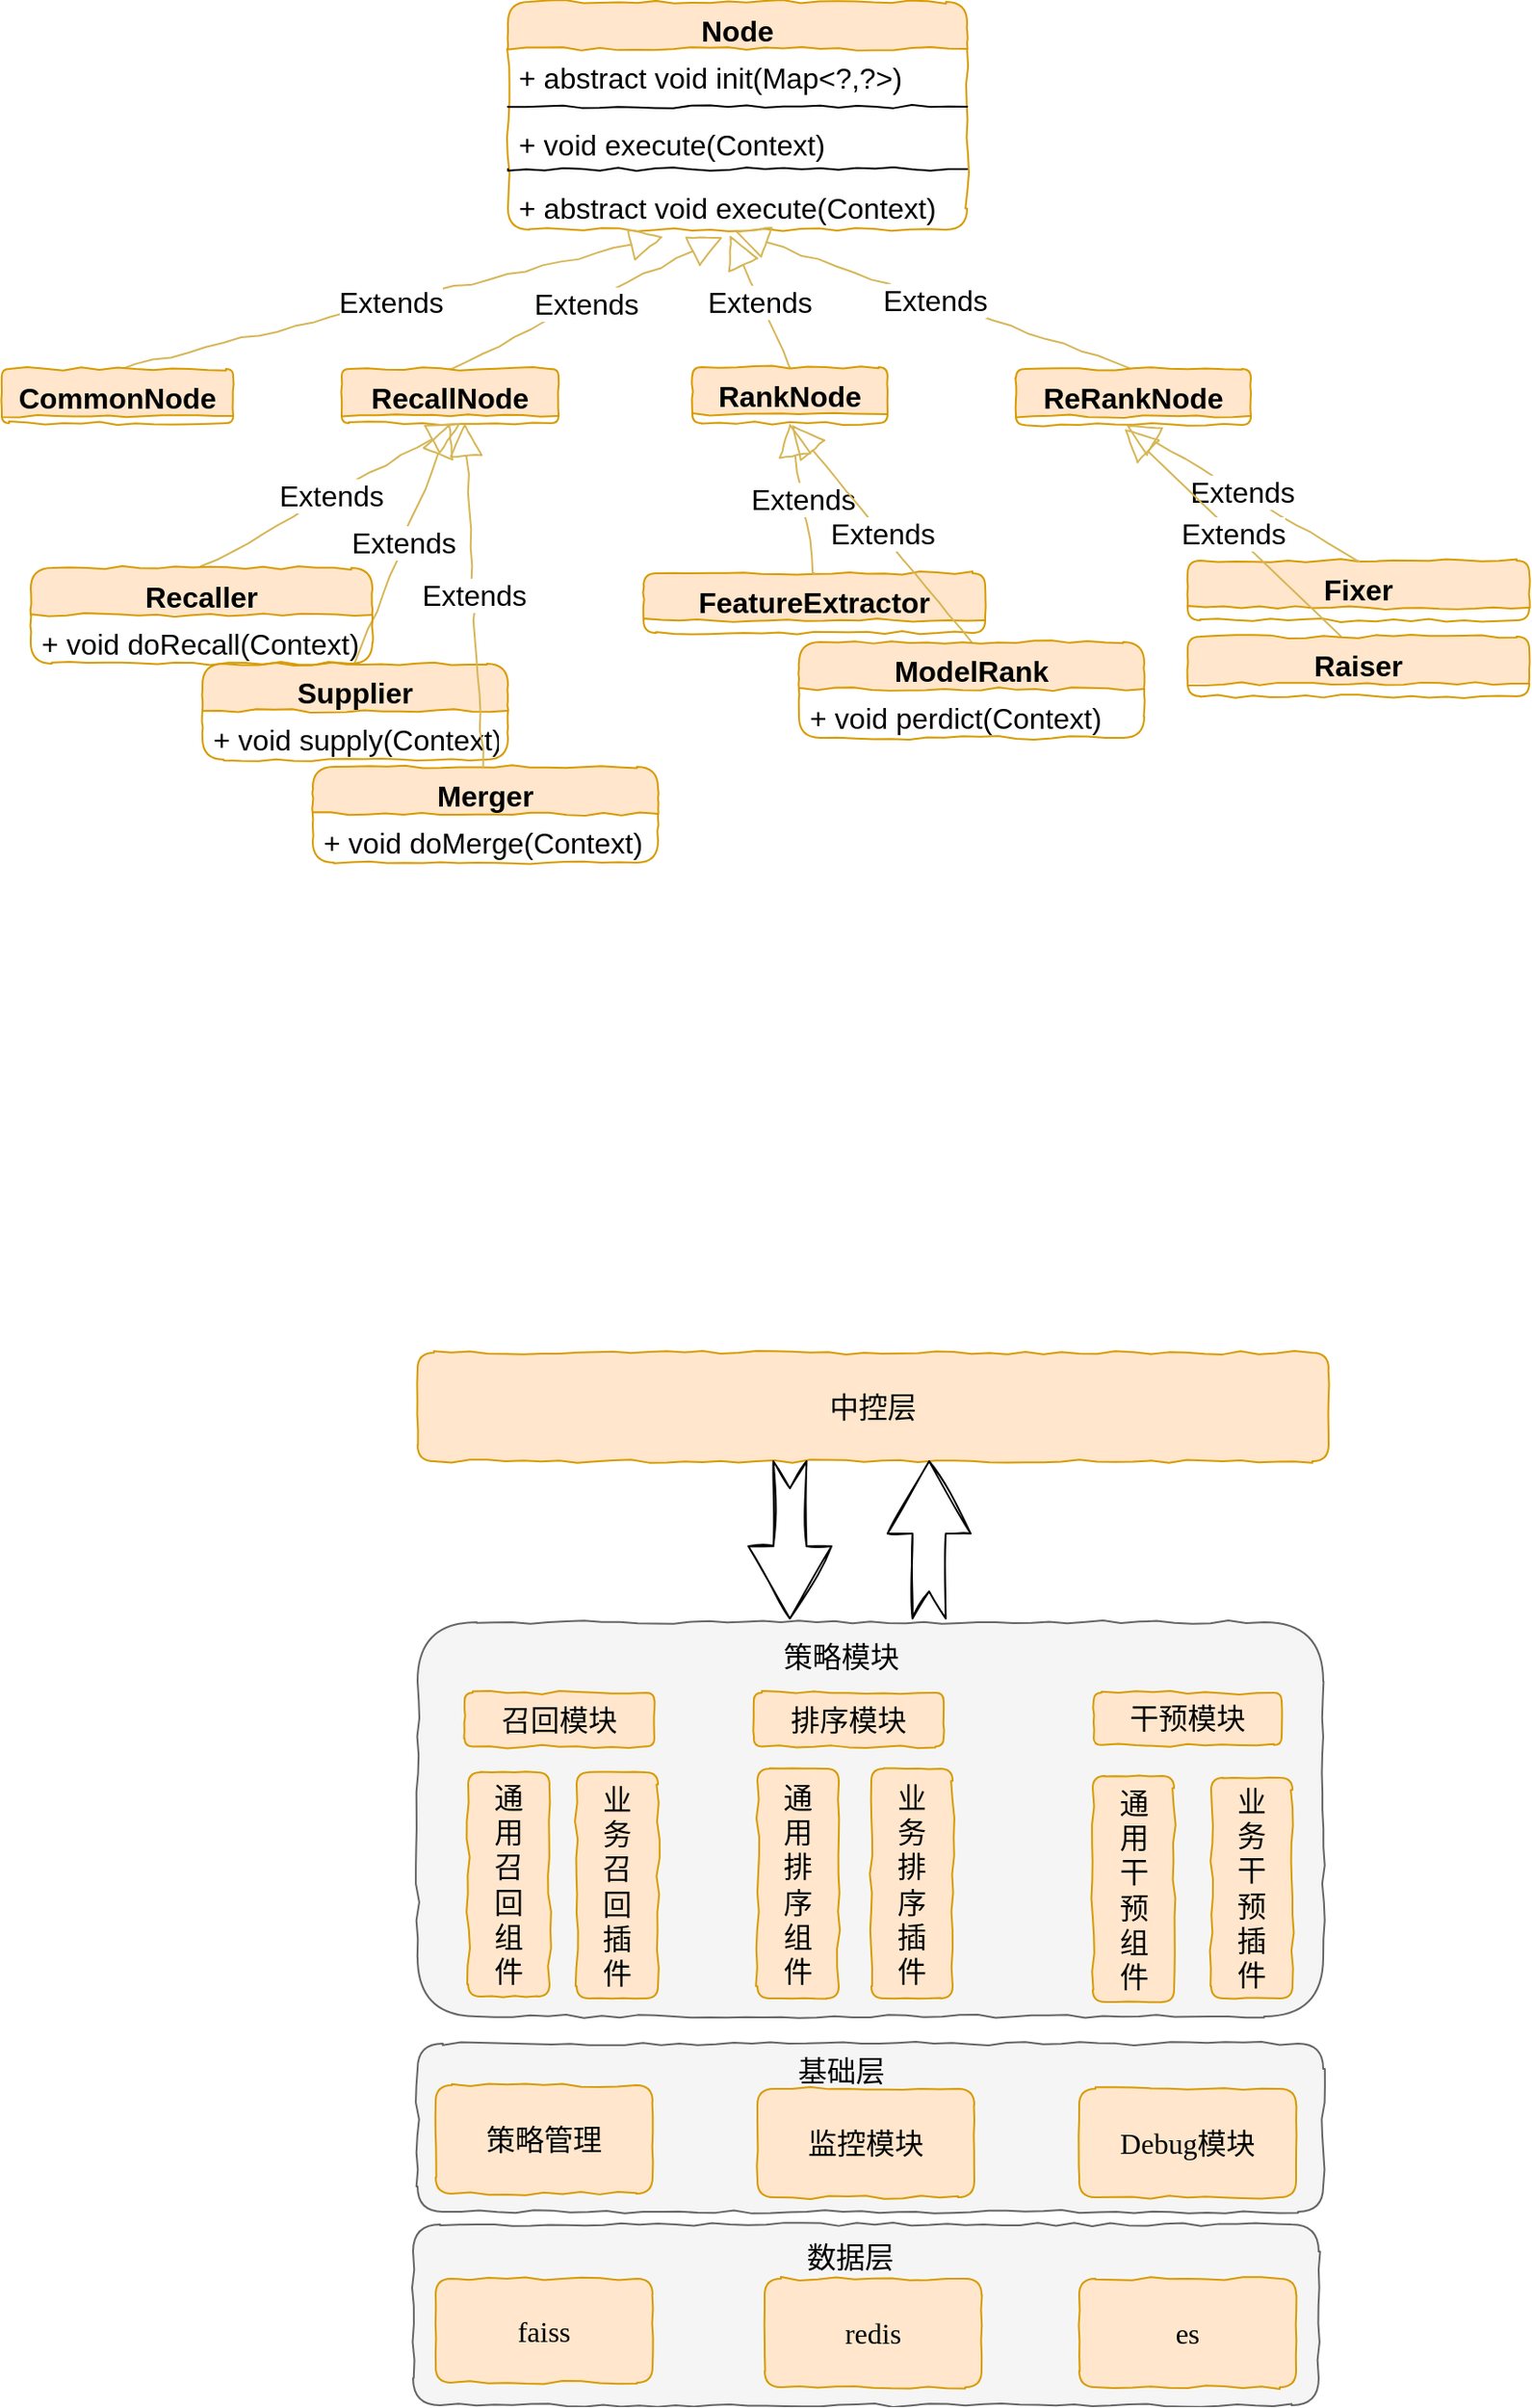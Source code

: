 <mxfile version="13.8.1" type="github">
  <diagram id="fRViq0NgBLvrVwMX1baH" name="第 1 页">
    <mxGraphModel dx="1422" dy="762" grid="0" gridSize="10" guides="1" tooltips="1" connect="1" arrows="1" fold="1" page="1" pageScale="1" pageWidth="900" pageHeight="1600" background="none" math="0" shadow="0">
      <root>
        <mxCell id="0" />
        <mxCell id="1" parent="0" />
        <mxCell id="e9yI4p96smnYWFxEh_gX-39" value="" style="rounded=1;whiteSpace=wrap;html=1;comic=1;fontFamily=Lucida Console;fontSize=16;fillColor=#f5f5f5;strokeColor=#666666;fontColor=#333333;sketch=0;container=1;" vertex="1" parent="1">
          <mxGeometry x="280.5" y="1310" width="501" height="100" as="geometry" />
        </mxCell>
        <mxCell id="e9yI4p96smnYWFxEh_gX-35" value="faiss" style="rounded=1;whiteSpace=wrap;html=1;comic=1;sketch=0;fontFamily=Lucida Console;fontSize=16;fillColor=#ffe6cc;strokeColor=#d79b00;" vertex="1" parent="e9yI4p96smnYWFxEh_gX-39">
          <mxGeometry x="12.5" y="30" width="120" height="57.5" as="geometry" />
        </mxCell>
        <mxCell id="e9yI4p96smnYWFxEh_gX-41" value="数据层" style="text;html=1;strokeColor=none;fillColor=none;align=center;verticalAlign=middle;whiteSpace=wrap;rounded=1;comic=1;fontFamily=Lucida Console;fontSize=16;" vertex="1" parent="e9yI4p96smnYWFxEh_gX-39">
          <mxGeometry x="189.5" y="10.0" width="105" height="16.515" as="geometry" />
        </mxCell>
        <mxCell id="e9yI4p96smnYWFxEh_gX-31" value="" style="rounded=1;whiteSpace=wrap;html=1;comic=1;fontFamily=Lucida Console;fontSize=16;fillColor=#f5f5f5;strokeColor=#666666;fontColor=#333333;sketch=0;container=1;" vertex="1" parent="1">
          <mxGeometry x="283" y="1210" width="501" height="93" as="geometry" />
        </mxCell>
        <mxCell id="e9yI4p96smnYWFxEh_gX-40" value="基础层" style="text;html=1;strokeColor=none;fillColor=none;align=center;verticalAlign=middle;whiteSpace=wrap;rounded=1;comic=1;fontFamily=Lucida Console;fontSize=16;" vertex="1" parent="e9yI4p96smnYWFxEh_gX-31">
          <mxGeometry x="182" y="6.49" width="105" height="16.515" as="geometry" />
        </mxCell>
        <mxCell id="e9yI4p96smnYWFxEh_gX-4" value="" style="rounded=1;whiteSpace=wrap;html=1;comic=1;fontFamily=Lucida Console;fontSize=16;fillColor=#f5f5f5;strokeColor=#666666;fontColor=#333333;sketch=0;container=1;" vertex="1" parent="1">
          <mxGeometry x="283" y="977" width="501" height="218" as="geometry" />
        </mxCell>
        <mxCell id="e9yI4p96smnYWFxEh_gX-7" value="召回模块" style="rounded=1;whiteSpace=wrap;html=1;comic=1;fontFamily=Lucida Console;fontSize=16;fillColor=#ffe6cc;strokeColor=#d79b00;" vertex="1" parent="e9yI4p96smnYWFxEh_gX-4">
          <mxGeometry x="26" y="38.997" width="105" height="29.727" as="geometry" />
        </mxCell>
        <mxCell id="e9yI4p96smnYWFxEh_gX-23" value="排序模块" style="rounded=1;whiteSpace=wrap;html=1;comic=1;fontFamily=Lucida Console;fontSize=16;fillColor=#ffe6cc;strokeColor=#d79b00;" vertex="1" parent="e9yI4p96smnYWFxEh_gX-4">
          <mxGeometry x="186" y="39.001" width="105" height="29.727" as="geometry" />
        </mxCell>
        <mxCell id="e9yI4p96smnYWFxEh_gX-8" value="干预模块" style="rounded=1;whiteSpace=wrap;html=1;comic=1;fontFamily=Lucida Console;fontSize=16;fillColor=#ffe6cc;strokeColor=#d79b00;" vertex="1" parent="e9yI4p96smnYWFxEh_gX-4">
          <mxGeometry x="374" y="38.997" width="104" height="28.902" as="geometry" />
        </mxCell>
        <mxCell id="e9yI4p96smnYWFxEh_gX-5" value="策略模块" style="text;html=1;strokeColor=none;fillColor=none;align=center;verticalAlign=middle;whiteSpace=wrap;rounded=1;comic=1;fontFamily=Lucida Console;fontSize=16;" vertex="1" parent="e9yI4p96smnYWFxEh_gX-4">
          <mxGeometry x="182" y="11.0" width="105" height="16.515" as="geometry" />
        </mxCell>
        <mxCell id="Ot1YciX9l12-jg-z9SYE-7" value="Node" style="swimlane;fontStyle=1;align=center;verticalAlign=top;childLayout=stackLayout;horizontal=1;startSize=26;horizontalStack=0;resizeParent=1;resizeParentMax=0;resizeLast=0;collapsible=1;marginBottom=0;fillColor=#ffe6cc;strokeColor=#d79b00;fontSize=16;comic=1;rounded=1;" parent="1" vertex="1">
          <mxGeometry x="333" y="81" width="254" height="126" as="geometry">
            <mxRectangle x="256" y="230" width="67" height="26" as="alternateBounds" />
          </mxGeometry>
        </mxCell>
        <mxCell id="Ot1YciX9l12-jg-z9SYE-19" value="+ abstract void init(Map&lt;?,?&gt;)" style="text;strokeColor=none;fillColor=none;align=left;verticalAlign=top;spacingLeft=4;spacingRight=4;overflow=hidden;rotatable=0;points=[[0,0.5],[1,0.5]];portConstraint=eastwest;fontSize=16;rounded=1;" parent="Ot1YciX9l12-jg-z9SYE-7" vertex="1">
          <mxGeometry y="26" width="254" height="27" as="geometry" />
        </mxCell>
        <mxCell id="Ot1YciX9l12-jg-z9SYE-24" value="" style="line;strokeWidth=1;fillColor=none;align=left;verticalAlign=middle;spacingTop=-1;spacingLeft=3;spacingRight=3;rotatable=0;labelPosition=right;points=[];portConstraint=eastwest;comic=1;" parent="Ot1YciX9l12-jg-z9SYE-7" vertex="1">
          <mxGeometry y="53" width="254" height="10" as="geometry" />
        </mxCell>
        <mxCell id="Ot1YciX9l12-jg-z9SYE-20" value="+ void execute(Context)" style="text;align=left;verticalAlign=top;spacingLeft=4;spacingRight=4;overflow=hidden;rotatable=0;points=[[0,0.5],[1,0.5]];portConstraint=eastwest;fontSize=16;rounded=1;labelBorderColor=none;" parent="Ot1YciX9l12-jg-z9SYE-7" vertex="1">
          <mxGeometry y="63" width="254" height="24" as="geometry" />
        </mxCell>
        <mxCell id="Ot1YciX9l12-jg-z9SYE-26" value="" style="line;strokeWidth=1;fillColor=none;align=left;verticalAlign=middle;spacingTop=-1;spacingLeft=3;spacingRight=3;rotatable=0;labelPosition=right;points=[];portConstraint=eastwest;comic=1;" parent="Ot1YciX9l12-jg-z9SYE-7" vertex="1">
          <mxGeometry y="87" width="254" height="11" as="geometry" />
        </mxCell>
        <mxCell id="Ot1YciX9l12-jg-z9SYE-10" value="+ abstract void execute(Context)" style="text;strokeColor=none;fillColor=none;align=left;verticalAlign=top;spacingLeft=4;spacingRight=4;overflow=hidden;rotatable=0;points=[[0,0.5],[1,0.5]];portConstraint=eastwest;fontSize=16;rounded=1;fontFamily=Helvetica;" parent="Ot1YciX9l12-jg-z9SYE-7" vertex="1">
          <mxGeometry y="98" width="254" height="28" as="geometry" />
        </mxCell>
        <mxCell id="Ot1YciX9l12-jg-z9SYE-27" value="Extends" style="endArrow=block;endSize=16;endFill=0;html=1;fontFamily=Helvetica;fontSize=16;entryX=0.467;entryY=1.143;entryDx=0;entryDy=0;entryPerimeter=0;fillColor=#fff2cc;strokeColor=#d6b656;comic=1;exitX=0.5;exitY=0;exitDx=0;exitDy=0;" parent="1" source="Ot1YciX9l12-jg-z9SYE-32" target="Ot1YciX9l12-jg-z9SYE-10" edge="1">
          <mxGeometry width="160" relative="1" as="geometry">
            <mxPoint x="271" y="310" as="sourcePoint" />
            <mxPoint x="479" y="248" as="targetPoint" />
          </mxGeometry>
        </mxCell>
        <mxCell id="Ot1YciX9l12-jg-z9SYE-40" value="Extends" style="endArrow=block;endSize=16;endFill=0;html=1;fontFamily=Helvetica;fontSize=16;entryX=0.483;entryY=1.107;entryDx=0;entryDy=0;entryPerimeter=0;fillColor=#fff2cc;strokeColor=#d6b656;comic=1;exitX=0.5;exitY=0;exitDx=0;exitDy=0;" parent="1" source="Ot1YciX9l12-jg-z9SYE-38" target="Ot1YciX9l12-jg-z9SYE-10" edge="1">
          <mxGeometry width="160" relative="1" as="geometry">
            <mxPoint x="373" y="325" as="sourcePoint" />
            <mxPoint x="603.473" y="253.004" as="targetPoint" />
          </mxGeometry>
        </mxCell>
        <mxCell id="Ot1YciX9l12-jg-z9SYE-42" value="Extends" style="endArrow=block;endSize=16;endFill=0;html=1;fontFamily=Helvetica;fontSize=16;fillColor=#fff2cc;strokeColor=#d6b656;comic=1;entryX=0.495;entryY=1.036;entryDx=0;entryDy=0;entryPerimeter=0;exitX=0.5;exitY=0;exitDx=0;exitDy=0;" parent="1" source="Ot1YciX9l12-jg-z9SYE-41" target="Ot1YciX9l12-jg-z9SYE-10" edge="1">
          <mxGeometry width="160" relative="1" as="geometry">
            <mxPoint x="418" y="264" as="sourcePoint" />
            <mxPoint x="432" y="220" as="targetPoint" />
          </mxGeometry>
        </mxCell>
        <mxCell id="Ot1YciX9l12-jg-z9SYE-41" value="ReRankNode" style="swimlane;fontStyle=1;align=center;verticalAlign=top;childLayout=stackLayout;horizontal=1;startSize=26;horizontalStack=0;resizeParent=1;resizeParentMax=0;resizeLast=0;collapsible=1;marginBottom=0;fillColor=#ffe6cc;strokeColor=#d79b00;fontSize=16;comic=1;rounded=1;" parent="1" vertex="1">
          <mxGeometry x="614" y="284" width="130" height="31" as="geometry">
            <mxRectangle x="256" y="230" width="67" height="26" as="alternateBounds" />
          </mxGeometry>
        </mxCell>
        <mxCell id="Ot1YciX9l12-jg-z9SYE-38" value="RankNode" style="swimlane;fontStyle=1;align=center;verticalAlign=top;childLayout=stackLayout;horizontal=1;startSize=26;horizontalStack=0;resizeParent=1;resizeParentMax=0;resizeLast=0;collapsible=1;marginBottom=0;fillColor=#ffe6cc;strokeColor=#d79b00;fontSize=16;comic=1;rounded=1;" parent="1" vertex="1">
          <mxGeometry x="435" y="283" width="108" height="31" as="geometry">
            <mxRectangle x="256" y="230" width="67" height="26" as="alternateBounds" />
          </mxGeometry>
        </mxCell>
        <mxCell id="Ot1YciX9l12-jg-z9SYE-32" value="RecallNode" style="swimlane;fontStyle=1;align=center;verticalAlign=top;childLayout=stackLayout;horizontal=1;startSize=26;horizontalStack=0;resizeParent=1;resizeParentMax=0;resizeLast=0;collapsible=1;marginBottom=0;fillColor=#ffe6cc;strokeColor=#d79b00;fontSize=16;comic=1;rounded=1;" parent="1" vertex="1">
          <mxGeometry x="241" y="284" width="120" height="30" as="geometry">
            <mxRectangle x="256" y="230" width="67" height="26" as="alternateBounds" />
          </mxGeometry>
        </mxCell>
        <mxCell id="Ot1YciX9l12-jg-z9SYE-44" value="Extends" style="endArrow=block;endSize=16;endFill=0;html=1;fontFamily=Helvetica;fontSize=16;fillColor=#fff2cc;strokeColor=#d6b656;comic=1;exitX=0.5;exitY=0;exitDx=0;exitDy=0;" parent="1" source="Ot1YciX9l12-jg-z9SYE-43" edge="1">
          <mxGeometry width="160" relative="1" as="geometry">
            <mxPoint x="336.1" y="516.99" as="sourcePoint" />
            <mxPoint x="419" y="211" as="targetPoint" />
          </mxGeometry>
        </mxCell>
        <mxCell id="Ot1YciX9l12-jg-z9SYE-43" value="CommonNode" style="swimlane;fontStyle=1;align=center;verticalAlign=top;childLayout=stackLayout;horizontal=1;startSize=26;horizontalStack=0;resizeParent=1;resizeParentMax=0;resizeLast=0;collapsible=1;marginBottom=0;fillColor=#ffe6cc;strokeColor=#d79b00;fontSize=16;comic=1;rounded=1;arcSize=37;" parent="1" vertex="1">
          <mxGeometry x="53" y="284" width="128" height="30" as="geometry">
            <mxRectangle x="256" y="230" width="67" height="26" as="alternateBounds" />
          </mxGeometry>
        </mxCell>
        <mxCell id="Ot1YciX9l12-jg-z9SYE-46" value="Extends" style="endArrow=block;endSize=16;endFill=0;html=1;fontFamily=Helvetica;fontSize=16;entryX=0.467;entryY=1.143;entryDx=0;entryDy=0;entryPerimeter=0;fillColor=#fff2cc;strokeColor=#d6b656;comic=1;exitX=0.5;exitY=0;exitDx=0;exitDy=0;" parent="1" source="Ot1YciX9l12-jg-z9SYE-45" edge="1">
          <mxGeometry width="160" relative="1" as="geometry">
            <mxPoint x="191" y="387" as="sourcePoint" />
            <mxPoint x="306.973" y="314.004" as="targetPoint" />
          </mxGeometry>
        </mxCell>
        <mxCell id="Ot1YciX9l12-jg-z9SYE-51" value="Extends" style="endArrow=block;endSize=16;endFill=0;html=1;fontFamily=Helvetica;fontSize=16;fillColor=#fff2cc;strokeColor=#d6b656;comic=1;exitX=0.5;exitY=0;exitDx=0;exitDy=0;entryX=0.5;entryY=1;entryDx=0;entryDy=0;" parent="1" source="Ot1YciX9l12-jg-z9SYE-48" target="Ot1YciX9l12-jg-z9SYE-32" edge="1">
          <mxGeometry width="160" relative="1" as="geometry">
            <mxPoint x="303" y="395" as="sourcePoint" />
            <mxPoint x="308" y="315" as="targetPoint" />
          </mxGeometry>
        </mxCell>
        <mxCell id="Ot1YciX9l12-jg-z9SYE-48" value="Supplier" style="swimlane;fontStyle=1;align=center;verticalAlign=top;childLayout=stackLayout;horizontal=1;startSize=26;horizontalStack=0;resizeParent=1;resizeParentMax=0;resizeLast=0;collapsible=1;marginBottom=0;fillColor=#ffe6cc;strokeColor=#d79b00;fontSize=16;comic=1;rounded=1;" parent="1" vertex="1">
          <mxGeometry x="164" y="447" width="169" height="53" as="geometry">
            <mxRectangle x="256" y="230" width="67" height="26" as="alternateBounds" />
          </mxGeometry>
        </mxCell>
        <mxCell id="Ot1YciX9l12-jg-z9SYE-49" value="+ void supply(Context)" style="text;strokeColor=none;fillColor=none;align=left;verticalAlign=top;spacingLeft=4;spacingRight=4;overflow=hidden;rotatable=0;points=[[0,0.5],[1,0.5]];portConstraint=eastwest;fontSize=16;rounded=1;" parent="Ot1YciX9l12-jg-z9SYE-48" vertex="1">
          <mxGeometry y="26" width="169" height="27" as="geometry" />
        </mxCell>
        <mxCell id="Ot1YciX9l12-jg-z9SYE-45" value="Recaller&#xa;" style="swimlane;fontStyle=1;align=center;verticalAlign=top;childLayout=stackLayout;horizontal=1;startSize=26;horizontalStack=0;resizeParent=1;resizeParentMax=0;resizeLast=0;collapsible=1;marginBottom=0;fillColor=#ffe6cc;strokeColor=#d79b00;fontSize=16;comic=1;rounded=1;" parent="1" vertex="1">
          <mxGeometry x="69" y="394" width="189" height="53" as="geometry">
            <mxRectangle x="256" y="230" width="67" height="26" as="alternateBounds" />
          </mxGeometry>
        </mxCell>
        <mxCell id="Ot1YciX9l12-jg-z9SYE-47" value="+ void doRecall(Context)" style="text;strokeColor=none;fillColor=none;align=left;verticalAlign=top;spacingLeft=4;spacingRight=4;overflow=hidden;rotatable=0;points=[[0,0.5],[1,0.5]];portConstraint=eastwest;fontSize=16;rounded=1;" parent="Ot1YciX9l12-jg-z9SYE-45" vertex="1">
          <mxGeometry y="26" width="189" height="27" as="geometry" />
        </mxCell>
        <mxCell id="Ot1YciX9l12-jg-z9SYE-53" value="Merger" style="swimlane;fontStyle=1;align=center;verticalAlign=top;childLayout=stackLayout;horizontal=1;startSize=26;horizontalStack=0;resizeParent=1;resizeParentMax=0;resizeLast=0;collapsible=1;marginBottom=0;fillColor=#ffe6cc;strokeColor=#d79b00;fontSize=16;comic=1;rounded=1;" parent="1" vertex="1">
          <mxGeometry x="225" y="504" width="191" height="53" as="geometry">
            <mxRectangle x="256" y="230" width="67" height="26" as="alternateBounds" />
          </mxGeometry>
        </mxCell>
        <mxCell id="Ot1YciX9l12-jg-z9SYE-54" value="+ void doMerge(Context)" style="text;strokeColor=none;fillColor=none;align=left;verticalAlign=top;spacingLeft=4;spacingRight=4;overflow=hidden;rotatable=0;points=[[0,0.5],[1,0.5]];portConstraint=eastwest;fontSize=16;rounded=1;" parent="Ot1YciX9l12-jg-z9SYE-53" vertex="1">
          <mxGeometry y="26" width="191" height="27" as="geometry" />
        </mxCell>
        <mxCell id="Ot1YciX9l12-jg-z9SYE-55" value="Extends" style="endArrow=block;endSize=16;endFill=0;html=1;fontFamily=Helvetica;fontSize=16;fillColor=#fff2cc;strokeColor=#d6b656;comic=1;" parent="1" source="Ot1YciX9l12-jg-z9SYE-53" edge="1">
          <mxGeometry width="160" relative="1" as="geometry">
            <mxPoint x="347" y="494" as="sourcePoint" />
            <mxPoint x="309" y="314" as="targetPoint" />
          </mxGeometry>
        </mxCell>
        <mxCell id="Ot1YciX9l12-jg-z9SYE-56" value="FeatureExtractor" style="swimlane;fontStyle=1;align=center;verticalAlign=top;childLayout=stackLayout;horizontal=1;startSize=26;horizontalStack=0;resizeParent=1;resizeParentMax=0;resizeLast=0;collapsible=1;marginBottom=0;fillColor=#ffe6cc;strokeColor=#d79b00;fontSize=16;comic=1;rounded=1;" parent="1" vertex="1">
          <mxGeometry x="408" y="397" width="189" height="33" as="geometry">
            <mxRectangle x="256" y="230" width="67" height="26" as="alternateBounds" />
          </mxGeometry>
        </mxCell>
        <mxCell id="Ot1YciX9l12-jg-z9SYE-58" value="Extends" style="endArrow=block;endSize=16;endFill=0;html=1;fontFamily=Helvetica;fontSize=16;fillColor=#fff2cc;strokeColor=#d6b656;comic=1;entryX=0.5;entryY=1;entryDx=0;entryDy=0;exitX=0.5;exitY=0;exitDx=0;exitDy=0;" parent="1" source="Ot1YciX9l12-jg-z9SYE-56" target="Ot1YciX9l12-jg-z9SYE-38" edge="1">
          <mxGeometry width="160" relative="1" as="geometry">
            <mxPoint x="735.27" y="401.99" as="sourcePoint" />
            <mxPoint x="515" y="325.998" as="targetPoint" />
          </mxGeometry>
        </mxCell>
        <mxCell id="Ot1YciX9l12-jg-z9SYE-62" value="Extends" style="endArrow=block;endSize=16;endFill=0;html=1;fontFamily=Helvetica;fontSize=16;fillColor=#fff2cc;strokeColor=#d6b656;comic=1;exitX=0.5;exitY=0;exitDx=0;exitDy=0;" parent="1" source="Ot1YciX9l12-jg-z9SYE-60" edge="1">
          <mxGeometry width="160" relative="1" as="geometry">
            <mxPoint x="650.5" y="423" as="sourcePoint" />
            <mxPoint x="490" y="315" as="targetPoint" />
          </mxGeometry>
        </mxCell>
        <mxCell id="Ot1YciX9l12-jg-z9SYE-60" value="ModelRank" style="swimlane;fontStyle=1;align=center;verticalAlign=top;childLayout=stackLayout;horizontal=1;startSize=26;horizontalStack=0;resizeParent=1;resizeParentMax=0;resizeLast=0;collapsible=1;marginBottom=0;fillColor=#ffe6cc;strokeColor=#d79b00;fontSize=16;comic=1;rounded=1;" parent="1" vertex="1">
          <mxGeometry x="494" y="435" width="191" height="53" as="geometry">
            <mxRectangle x="256" y="230" width="67" height="26" as="alternateBounds" />
          </mxGeometry>
        </mxCell>
        <mxCell id="Ot1YciX9l12-jg-z9SYE-61" value="+ void perdict(Context)" style="text;strokeColor=none;fillColor=none;align=left;verticalAlign=top;spacingLeft=4;spacingRight=4;overflow=hidden;rotatable=0;points=[[0,0.5],[1,0.5]];portConstraint=eastwest;fontSize=16;rounded=1;" parent="Ot1YciX9l12-jg-z9SYE-60" vertex="1">
          <mxGeometry y="26" width="191" height="27" as="geometry" />
        </mxCell>
        <mxCell id="Ot1YciX9l12-jg-z9SYE-63" value="Fixer" style="swimlane;fontStyle=1;align=center;verticalAlign=top;childLayout=stackLayout;horizontal=1;startSize=26;horizontalStack=0;resizeParent=1;resizeParentMax=0;resizeLast=0;collapsible=1;marginBottom=0;fillColor=#ffe6cc;strokeColor=#d79b00;fontSize=16;comic=1;rounded=1;" parent="1" vertex="1">
          <mxGeometry x="709" y="390" width="189" height="33" as="geometry">
            <mxRectangle x="256" y="230" width="67" height="26" as="alternateBounds" />
          </mxGeometry>
        </mxCell>
        <mxCell id="Ot1YciX9l12-jg-z9SYE-65" value="Extends" style="endArrow=block;endSize=16;endFill=0;html=1;fontFamily=Helvetica;fontSize=16;fillColor=#fff2cc;strokeColor=#d6b656;comic=1;exitX=0.5;exitY=0;exitDx=0;exitDy=0;" parent="1" source="Ot1YciX9l12-jg-z9SYE-63" edge="1">
          <mxGeometry width="160" relative="1" as="geometry">
            <mxPoint x="774.5" y="435" as="sourcePoint" />
            <mxPoint x="675" y="315" as="targetPoint" />
          </mxGeometry>
        </mxCell>
        <mxCell id="Ot1YciX9l12-jg-z9SYE-67" value="Extends" style="endArrow=block;endSize=16;endFill=0;html=1;fontFamily=Helvetica;fontSize=16;fillColor=#fff2cc;strokeColor=#d6b656;comic=1;exitX=0.455;exitY=0.03;exitDx=0;exitDy=0;exitPerimeter=0;" parent="1" source="Ot1YciX9l12-jg-z9SYE-64" edge="1">
          <mxGeometry width="160" relative="1" as="geometry">
            <mxPoint x="792.5" y="434" as="sourcePoint" />
            <mxPoint x="674" y="317" as="targetPoint" />
          </mxGeometry>
        </mxCell>
        <mxCell id="Ot1YciX9l12-jg-z9SYE-64" value="Raiser" style="swimlane;fontStyle=1;align=center;verticalAlign=top;childLayout=stackLayout;horizontal=1;startSize=26;horizontalStack=0;resizeParent=1;resizeParentMax=0;resizeLast=0;collapsible=1;marginBottom=0;fillColor=#ffe6cc;strokeColor=#d79b00;fontSize=16;comic=1;rounded=1;" parent="1" vertex="1">
          <mxGeometry x="709" y="432" width="189" height="33" as="geometry">
            <mxRectangle x="256" y="230" width="67" height="26" as="alternateBounds" />
          </mxGeometry>
        </mxCell>
        <mxCell id="e9yI4p96smnYWFxEh_gX-1" value="&lt;font face=&quot;Comic Sans MS&quot;&gt;中控层&lt;/font&gt;" style="rounded=1;whiteSpace=wrap;html=1;comic=1;fillColor=#ffe6cc;strokeColor=#d79b00;fontSize=16;fontFamily=Lucida Console;" vertex="1" parent="1">
          <mxGeometry x="283" y="828" width="504" height="60" as="geometry" />
        </mxCell>
        <mxCell id="e9yI4p96smnYWFxEh_gX-12" value="" style="html=1;shadow=0;dashed=0;align=center;verticalAlign=middle;shape=mxgraph.arrows2.arrow;dy=0.6;dx=40;notch=15;rounded=1;comic=1;fontFamily=Lucida Console;fontSize=16;direction=south;sketch=1;" vertex="1" parent="1">
          <mxGeometry x="466" y="888" width="46" height="87" as="geometry" />
        </mxCell>
        <mxCell id="e9yI4p96smnYWFxEh_gX-14" value="" style="html=1;shadow=0;dashed=0;align=center;verticalAlign=middle;shape=mxgraph.arrows2.arrow;dy=0.6;dx=40;notch=15;rounded=1;comic=1;fontFamily=Lucida Console;fontSize=16;direction=north;sketch=1;" vertex="1" parent="1">
          <mxGeometry x="543" y="888" width="46" height="87" as="geometry" />
        </mxCell>
        <mxCell id="e9yI4p96smnYWFxEh_gX-15" value="通&lt;br&gt;用&lt;br&gt;召&lt;br&gt;回&lt;br&gt;组&lt;br&gt;件" style="rounded=1;whiteSpace=wrap;html=1;comic=1;fillColor=#ffe6cc;strokeColor=#d79b00;fontSize=16;fontFamily=Lucida Console;direction=east;" vertex="1" parent="1">
          <mxGeometry x="311" y="1060" width="45" height="124" as="geometry" />
        </mxCell>
        <mxCell id="e9yI4p96smnYWFxEh_gX-19" value="业&lt;br&gt;务&lt;br&gt;召&lt;br&gt;回&lt;br&gt;插&lt;br&gt;件" style="rounded=1;whiteSpace=wrap;html=1;comic=1;fillColor=#ffe6cc;strokeColor=#d79b00;fontSize=16;fontFamily=Lucida Console;direction=east;" vertex="1" parent="1">
          <mxGeometry x="371" y="1060" width="45" height="125" as="geometry" />
        </mxCell>
        <mxCell id="e9yI4p96smnYWFxEh_gX-20" value="通&lt;br&gt;用&lt;br&gt;排&lt;br&gt;序&lt;br&gt;组&lt;br&gt;件" style="rounded=1;whiteSpace=wrap;html=1;comic=1;fillColor=#ffe6cc;strokeColor=#d79b00;fontSize=16;fontFamily=Lucida Console;direction=east;" vertex="1" parent="1">
          <mxGeometry x="471" y="1058" width="45" height="127" as="geometry" />
        </mxCell>
        <mxCell id="e9yI4p96smnYWFxEh_gX-21" value="业&lt;br&gt;务&lt;br&gt;排&lt;br&gt;序&lt;br&gt;插&lt;br&gt;件" style="rounded=1;whiteSpace=wrap;html=1;comic=1;fillColor=#ffe6cc;strokeColor=#d79b00;fontSize=16;fontFamily=Lucida Console;direction=east;" vertex="1" parent="1">
          <mxGeometry x="534" y="1058" width="45" height="127" as="geometry" />
        </mxCell>
        <mxCell id="e9yI4p96smnYWFxEh_gX-24" value="通&lt;br&gt;用&lt;br&gt;干&lt;br&gt;预&lt;br&gt;组&lt;br&gt;件" style="rounded=1;whiteSpace=wrap;html=1;comic=1;fillColor=#ffe6cc;strokeColor=#d79b00;fontSize=16;fontFamily=Lucida Console;direction=east;" vertex="1" parent="1">
          <mxGeometry x="656.5" y="1062" width="45" height="125" as="geometry" />
        </mxCell>
        <mxCell id="e9yI4p96smnYWFxEh_gX-25" value="业&lt;br&gt;务&lt;br&gt;干&lt;br&gt;预&lt;br&gt;插&lt;br&gt;件" style="rounded=1;whiteSpace=wrap;html=1;comic=1;fillColor=#ffe6cc;strokeColor=#d79b00;fontSize=16;fontFamily=Lucida Console;direction=east;" vertex="1" parent="1">
          <mxGeometry x="722" y="1063" width="45" height="122" as="geometry" />
        </mxCell>
        <mxCell id="e9yI4p96smnYWFxEh_gX-27" value="策略管理" style="rounded=1;whiteSpace=wrap;html=1;comic=1;sketch=0;fontFamily=Lucida Console;fontSize=16;fillColor=#ffe6cc;strokeColor=#d79b00;" vertex="1" parent="1">
          <mxGeometry x="293" y="1233" width="120" height="60" as="geometry" />
        </mxCell>
        <mxCell id="e9yI4p96smnYWFxEh_gX-29" value="监控模块" style="rounded=1;whiteSpace=wrap;html=1;comic=1;sketch=0;fontFamily=Lucida Console;fontSize=16;fillColor=#ffe6cc;strokeColor=#d79b00;" vertex="1" parent="1">
          <mxGeometry x="471" y="1235" width="120" height="60" as="geometry" />
        </mxCell>
        <mxCell id="e9yI4p96smnYWFxEh_gX-30" value="Debug模块" style="rounded=1;whiteSpace=wrap;html=1;comic=1;sketch=0;fontFamily=Lucida Console;fontSize=16;fillColor=#ffe6cc;strokeColor=#d79b00;" vertex="1" parent="1">
          <mxGeometry x="649" y="1235" width="120" height="60" as="geometry" />
        </mxCell>
        <mxCell id="e9yI4p96smnYWFxEh_gX-36" value="redis" style="rounded=1;whiteSpace=wrap;html=1;comic=1;sketch=0;fontFamily=Lucida Console;fontSize=16;fillColor=#ffe6cc;strokeColor=#d79b00;" vertex="1" parent="1">
          <mxGeometry x="475" y="1340" width="120" height="60" as="geometry" />
        </mxCell>
        <mxCell id="e9yI4p96smnYWFxEh_gX-37" value="es" style="rounded=1;whiteSpace=wrap;html=1;comic=1;sketch=0;fontFamily=Lucida Console;fontSize=16;fillColor=#ffe6cc;strokeColor=#d79b00;" vertex="1" parent="1">
          <mxGeometry x="649" y="1340" width="120" height="60" as="geometry" />
        </mxCell>
      </root>
    </mxGraphModel>
  </diagram>
</mxfile>
